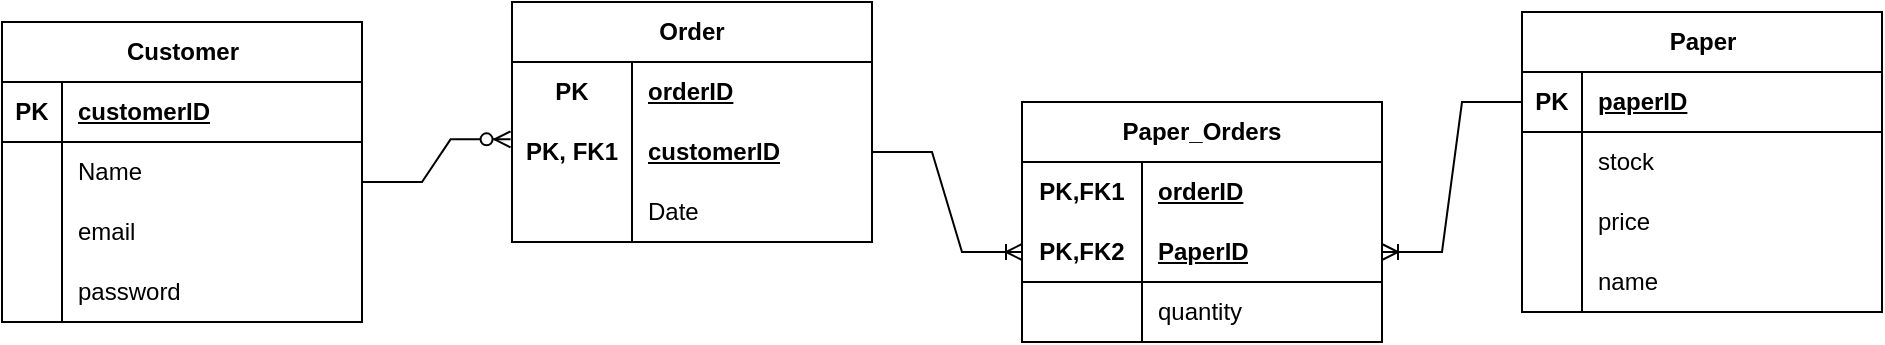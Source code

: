 <mxfile version="21.0.6" type="github"><diagram name="Page-1" id="k7zocP1yAgzSy9W6jYae"><mxGraphModel dx="1588" dy="860" grid="1" gridSize="10" guides="1" tooltips="1" connect="1" arrows="1" fold="1" page="1" pageScale="1" pageWidth="850" pageHeight="1100" math="0" shadow="0"><root><mxCell id="0"/><mxCell id="1" parent="0"/><mxCell id="48wFvjtFDHnNUfrWvh4f-1" value="Customer" style="shape=table;startSize=30;container=1;collapsible=1;childLayout=tableLayout;fixedRows=1;rowLines=0;fontStyle=1;align=center;resizeLast=1;html=1;" parent="1" vertex="1"><mxGeometry x="80" y="190" width="180" height="150" as="geometry"/></mxCell><mxCell id="48wFvjtFDHnNUfrWvh4f-2" value="" style="shape=tableRow;horizontal=0;startSize=0;swimlaneHead=0;swimlaneBody=0;fillColor=none;collapsible=0;dropTarget=0;points=[[0,0.5],[1,0.5]];portConstraint=eastwest;top=0;left=0;right=0;bottom=1;" parent="48wFvjtFDHnNUfrWvh4f-1" vertex="1"><mxGeometry y="30" width="180" height="30" as="geometry"/></mxCell><mxCell id="48wFvjtFDHnNUfrWvh4f-3" value="PK" style="shape=partialRectangle;connectable=0;fillColor=none;top=0;left=0;bottom=0;right=0;fontStyle=1;overflow=hidden;whiteSpace=wrap;html=1;" parent="48wFvjtFDHnNUfrWvh4f-2" vertex="1"><mxGeometry width="30" height="30" as="geometry"><mxRectangle width="30" height="30" as="alternateBounds"/></mxGeometry></mxCell><mxCell id="48wFvjtFDHnNUfrWvh4f-4" value="customerID" style="shape=partialRectangle;connectable=0;fillColor=none;top=0;left=0;bottom=0;right=0;align=left;spacingLeft=6;fontStyle=5;overflow=hidden;whiteSpace=wrap;html=1;" parent="48wFvjtFDHnNUfrWvh4f-2" vertex="1"><mxGeometry x="30" width="150" height="30" as="geometry"><mxRectangle width="150" height="30" as="alternateBounds"/></mxGeometry></mxCell><mxCell id="48wFvjtFDHnNUfrWvh4f-5" value="" style="shape=tableRow;horizontal=0;startSize=0;swimlaneHead=0;swimlaneBody=0;fillColor=none;collapsible=0;dropTarget=0;points=[[0,0.5],[1,0.5]];portConstraint=eastwest;top=0;left=0;right=0;bottom=0;" parent="48wFvjtFDHnNUfrWvh4f-1" vertex="1"><mxGeometry y="60" width="180" height="30" as="geometry"/></mxCell><mxCell id="48wFvjtFDHnNUfrWvh4f-6" value="" style="shape=partialRectangle;connectable=0;fillColor=none;top=0;left=0;bottom=0;right=0;editable=1;overflow=hidden;whiteSpace=wrap;html=1;" parent="48wFvjtFDHnNUfrWvh4f-5" vertex="1"><mxGeometry width="30" height="30" as="geometry"><mxRectangle width="30" height="30" as="alternateBounds"/></mxGeometry></mxCell><mxCell id="48wFvjtFDHnNUfrWvh4f-7" value="Name" style="shape=partialRectangle;connectable=0;fillColor=none;top=0;left=0;bottom=0;right=0;align=left;spacingLeft=6;overflow=hidden;whiteSpace=wrap;html=1;" parent="48wFvjtFDHnNUfrWvh4f-5" vertex="1"><mxGeometry x="30" width="150" height="30" as="geometry"><mxRectangle width="150" height="30" as="alternateBounds"/></mxGeometry></mxCell><mxCell id="48wFvjtFDHnNUfrWvh4f-8" value="" style="shape=tableRow;horizontal=0;startSize=0;swimlaneHead=0;swimlaneBody=0;fillColor=none;collapsible=0;dropTarget=0;points=[[0,0.5],[1,0.5]];portConstraint=eastwest;top=0;left=0;right=0;bottom=0;" parent="48wFvjtFDHnNUfrWvh4f-1" vertex="1"><mxGeometry y="90" width="180" height="30" as="geometry"/></mxCell><mxCell id="48wFvjtFDHnNUfrWvh4f-9" value="" style="shape=partialRectangle;connectable=0;fillColor=none;top=0;left=0;bottom=0;right=0;editable=1;overflow=hidden;whiteSpace=wrap;html=1;" parent="48wFvjtFDHnNUfrWvh4f-8" vertex="1"><mxGeometry width="30" height="30" as="geometry"><mxRectangle width="30" height="30" as="alternateBounds"/></mxGeometry></mxCell><mxCell id="48wFvjtFDHnNUfrWvh4f-10" value="email" style="shape=partialRectangle;connectable=0;fillColor=none;top=0;left=0;bottom=0;right=0;align=left;spacingLeft=6;overflow=hidden;whiteSpace=wrap;html=1;" parent="48wFvjtFDHnNUfrWvh4f-8" vertex="1"><mxGeometry x="30" width="150" height="30" as="geometry"><mxRectangle width="150" height="30" as="alternateBounds"/></mxGeometry></mxCell><mxCell id="48wFvjtFDHnNUfrWvh4f-11" value="" style="shape=tableRow;horizontal=0;startSize=0;swimlaneHead=0;swimlaneBody=0;fillColor=none;collapsible=0;dropTarget=0;points=[[0,0.5],[1,0.5]];portConstraint=eastwest;top=0;left=0;right=0;bottom=0;" parent="48wFvjtFDHnNUfrWvh4f-1" vertex="1"><mxGeometry y="120" width="180" height="30" as="geometry"/></mxCell><mxCell id="48wFvjtFDHnNUfrWvh4f-12" value="" style="shape=partialRectangle;connectable=0;fillColor=none;top=0;left=0;bottom=0;right=0;editable=1;overflow=hidden;whiteSpace=wrap;html=1;" parent="48wFvjtFDHnNUfrWvh4f-11" vertex="1"><mxGeometry width="30" height="30" as="geometry"><mxRectangle width="30" height="30" as="alternateBounds"/></mxGeometry></mxCell><mxCell id="48wFvjtFDHnNUfrWvh4f-13" value="password" style="shape=partialRectangle;connectable=0;fillColor=none;top=0;left=0;bottom=0;right=0;align=left;spacingLeft=6;overflow=hidden;whiteSpace=wrap;html=1;" parent="48wFvjtFDHnNUfrWvh4f-11" vertex="1"><mxGeometry x="30" width="150" height="30" as="geometry"><mxRectangle width="150" height="30" as="alternateBounds"/></mxGeometry></mxCell><mxCell id="48wFvjtFDHnNUfrWvh4f-14" value="" style="edgeStyle=entityRelationEdgeStyle;fontSize=12;html=1;endArrow=ERzeroToMany;endFill=1;rounded=0;entryX=-0.004;entryY=0.289;entryDx=0;entryDy=0;entryPerimeter=0;" parent="1" target="48wFvjtFDHnNUfrWvh4f-31" edge="1"><mxGeometry width="100" height="100" relative="1" as="geometry"><mxPoint x="260" y="270" as="sourcePoint"/><mxPoint x="390" y="270" as="targetPoint"/></mxGeometry></mxCell><mxCell id="48wFvjtFDHnNUfrWvh4f-15" value="Order" style="shape=table;startSize=30;container=1;collapsible=1;childLayout=tableLayout;fixedRows=1;rowLines=0;fontStyle=1;align=center;resizeLast=1;html=1;whiteSpace=wrap;" parent="1" vertex="1"><mxGeometry x="335" y="180" width="180" height="120" as="geometry"/></mxCell><mxCell id="48wFvjtFDHnNUfrWvh4f-16" value="" style="shape=tableRow;horizontal=0;startSize=0;swimlaneHead=0;swimlaneBody=0;fillColor=none;collapsible=0;dropTarget=0;points=[[0,0.5],[1,0.5]];portConstraint=eastwest;top=0;left=0;right=0;bottom=0;html=1;" parent="48wFvjtFDHnNUfrWvh4f-15" vertex="1"><mxGeometry y="30" width="180" height="30" as="geometry"/></mxCell><mxCell id="48wFvjtFDHnNUfrWvh4f-17" value="PK" style="shape=partialRectangle;connectable=0;fillColor=none;top=0;left=0;bottom=0;right=0;fontStyle=1;overflow=hidden;html=1;whiteSpace=wrap;" parent="48wFvjtFDHnNUfrWvh4f-16" vertex="1"><mxGeometry width="60" height="30" as="geometry"><mxRectangle width="60" height="30" as="alternateBounds"/></mxGeometry></mxCell><mxCell id="48wFvjtFDHnNUfrWvh4f-18" value="orderID" style="shape=partialRectangle;connectable=0;fillColor=none;top=0;left=0;bottom=0;right=0;align=left;spacingLeft=6;fontStyle=5;overflow=hidden;html=1;whiteSpace=wrap;" parent="48wFvjtFDHnNUfrWvh4f-16" vertex="1"><mxGeometry x="60" width="120" height="30" as="geometry"><mxRectangle width="120" height="30" as="alternateBounds"/></mxGeometry></mxCell><mxCell id="48wFvjtFDHnNUfrWvh4f-31" style="shape=tableRow;horizontal=0;startSize=0;swimlaneHead=0;swimlaneBody=0;fillColor=none;collapsible=0;dropTarget=0;points=[[0,0.5],[1,0.5]];portConstraint=eastwest;top=0;left=0;right=0;bottom=0;html=1;" parent="48wFvjtFDHnNUfrWvh4f-15" vertex="1"><mxGeometry y="60" width="180" height="30" as="geometry"/></mxCell><mxCell id="48wFvjtFDHnNUfrWvh4f-32" value="PK, FK1" style="shape=partialRectangle;connectable=0;fillColor=none;top=0;left=0;bottom=0;right=0;fontStyle=1;overflow=hidden;html=1;whiteSpace=wrap;" parent="48wFvjtFDHnNUfrWvh4f-31" vertex="1"><mxGeometry width="60" height="30" as="geometry"><mxRectangle width="60" height="30" as="alternateBounds"/></mxGeometry></mxCell><mxCell id="48wFvjtFDHnNUfrWvh4f-33" value="customerID" style="shape=partialRectangle;connectable=0;fillColor=none;top=0;left=0;bottom=0;right=0;align=left;spacingLeft=6;fontStyle=5;overflow=hidden;html=1;whiteSpace=wrap;" parent="48wFvjtFDHnNUfrWvh4f-31" vertex="1"><mxGeometry x="60" width="120" height="30" as="geometry"><mxRectangle width="120" height="30" as="alternateBounds"/></mxGeometry></mxCell><mxCell id="48wFvjtFDHnNUfrWvh4f-22" value="" style="shape=tableRow;horizontal=0;startSize=0;swimlaneHead=0;swimlaneBody=0;fillColor=none;collapsible=0;dropTarget=0;points=[[0,0.5],[1,0.5]];portConstraint=eastwest;top=0;left=0;right=0;bottom=0;html=1;" parent="48wFvjtFDHnNUfrWvh4f-15" vertex="1"><mxGeometry y="90" width="180" height="30" as="geometry"/></mxCell><mxCell id="48wFvjtFDHnNUfrWvh4f-23" value="" style="shape=partialRectangle;connectable=0;fillColor=none;top=0;left=0;bottom=0;right=0;editable=1;overflow=hidden;html=1;whiteSpace=wrap;" parent="48wFvjtFDHnNUfrWvh4f-22" vertex="1"><mxGeometry width="60" height="30" as="geometry"><mxRectangle width="60" height="30" as="alternateBounds"/></mxGeometry></mxCell><mxCell id="48wFvjtFDHnNUfrWvh4f-24" value="Date" style="shape=partialRectangle;connectable=0;fillColor=none;top=0;left=0;bottom=0;right=0;align=left;spacingLeft=6;overflow=hidden;html=1;whiteSpace=wrap;" parent="48wFvjtFDHnNUfrWvh4f-22" vertex="1"><mxGeometry x="60" width="120" height="30" as="geometry"><mxRectangle width="120" height="30" as="alternateBounds"/></mxGeometry></mxCell><mxCell id="48wFvjtFDHnNUfrWvh4f-34" value="Paper_Orders" style="shape=table;startSize=30;container=1;collapsible=1;childLayout=tableLayout;fixedRows=1;rowLines=0;fontStyle=1;align=center;resizeLast=1;html=1;whiteSpace=wrap;" parent="1" vertex="1"><mxGeometry x="590" y="230" width="180" height="120" as="geometry"/></mxCell><mxCell id="48wFvjtFDHnNUfrWvh4f-35" value="" style="shape=tableRow;horizontal=0;startSize=0;swimlaneHead=0;swimlaneBody=0;fillColor=none;collapsible=0;dropTarget=0;points=[[0,0.5],[1,0.5]];portConstraint=eastwest;top=0;left=0;right=0;bottom=0;html=1;" parent="48wFvjtFDHnNUfrWvh4f-34" vertex="1"><mxGeometry y="30" width="180" height="30" as="geometry"/></mxCell><mxCell id="48wFvjtFDHnNUfrWvh4f-36" value="PK,FK1" style="shape=partialRectangle;connectable=0;fillColor=none;top=0;left=0;bottom=0;right=0;fontStyle=1;overflow=hidden;html=1;whiteSpace=wrap;" parent="48wFvjtFDHnNUfrWvh4f-35" vertex="1"><mxGeometry width="60" height="30" as="geometry"><mxRectangle width="60" height="30" as="alternateBounds"/></mxGeometry></mxCell><mxCell id="48wFvjtFDHnNUfrWvh4f-37" value="orderID" style="shape=partialRectangle;connectable=0;fillColor=none;top=0;left=0;bottom=0;right=0;align=left;spacingLeft=6;fontStyle=5;overflow=hidden;html=1;whiteSpace=wrap;" parent="48wFvjtFDHnNUfrWvh4f-35" vertex="1"><mxGeometry x="60" width="120" height="30" as="geometry"><mxRectangle width="120" height="30" as="alternateBounds"/></mxGeometry></mxCell><mxCell id="48wFvjtFDHnNUfrWvh4f-38" value="" style="shape=tableRow;horizontal=0;startSize=0;swimlaneHead=0;swimlaneBody=0;fillColor=none;collapsible=0;dropTarget=0;points=[[0,0.5],[1,0.5]];portConstraint=eastwest;top=0;left=0;right=0;bottom=1;html=1;" parent="48wFvjtFDHnNUfrWvh4f-34" vertex="1"><mxGeometry y="60" width="180" height="30" as="geometry"/></mxCell><mxCell id="48wFvjtFDHnNUfrWvh4f-39" value="PK,FK2" style="shape=partialRectangle;connectable=0;fillColor=none;top=0;left=0;bottom=0;right=0;fontStyle=1;overflow=hidden;html=1;whiteSpace=wrap;" parent="48wFvjtFDHnNUfrWvh4f-38" vertex="1"><mxGeometry width="60" height="30" as="geometry"><mxRectangle width="60" height="30" as="alternateBounds"/></mxGeometry></mxCell><mxCell id="48wFvjtFDHnNUfrWvh4f-40" value="PaperID" style="shape=partialRectangle;connectable=0;fillColor=none;top=0;left=0;bottom=0;right=0;align=left;spacingLeft=6;fontStyle=5;overflow=hidden;html=1;whiteSpace=wrap;" parent="48wFvjtFDHnNUfrWvh4f-38" vertex="1"><mxGeometry x="60" width="120" height="30" as="geometry"><mxRectangle width="120" height="30" as="alternateBounds"/></mxGeometry></mxCell><mxCell id="48wFvjtFDHnNUfrWvh4f-41" value="" style="shape=tableRow;horizontal=0;startSize=0;swimlaneHead=0;swimlaneBody=0;fillColor=none;collapsible=0;dropTarget=0;points=[[0,0.5],[1,0.5]];portConstraint=eastwest;top=0;left=0;right=0;bottom=0;html=1;" parent="48wFvjtFDHnNUfrWvh4f-34" vertex="1"><mxGeometry y="90" width="180" height="30" as="geometry"/></mxCell><mxCell id="48wFvjtFDHnNUfrWvh4f-42" value="" style="shape=partialRectangle;connectable=0;fillColor=none;top=0;left=0;bottom=0;right=0;editable=1;overflow=hidden;html=1;whiteSpace=wrap;" parent="48wFvjtFDHnNUfrWvh4f-41" vertex="1"><mxGeometry width="60" height="30" as="geometry"><mxRectangle width="60" height="30" as="alternateBounds"/></mxGeometry></mxCell><mxCell id="48wFvjtFDHnNUfrWvh4f-43" value="quantity" style="shape=partialRectangle;connectable=0;fillColor=none;top=0;left=0;bottom=0;right=0;align=left;spacingLeft=6;overflow=hidden;html=1;whiteSpace=wrap;" parent="48wFvjtFDHnNUfrWvh4f-41" vertex="1"><mxGeometry x="60" width="120" height="30" as="geometry"><mxRectangle width="120" height="30" as="alternateBounds"/></mxGeometry></mxCell><mxCell id="48wFvjtFDHnNUfrWvh4f-47" value="" style="edgeStyle=entityRelationEdgeStyle;fontSize=12;html=1;endArrow=ERoneToMany;rounded=0;exitX=1;exitY=0.5;exitDx=0;exitDy=0;" parent="1" source="48wFvjtFDHnNUfrWvh4f-31" target="48wFvjtFDHnNUfrWvh4f-38" edge="1"><mxGeometry width="100" height="100" relative="1" as="geometry"><mxPoint x="530" y="280" as="sourcePoint"/><mxPoint x="630" y="180" as="targetPoint"/></mxGeometry></mxCell><mxCell id="6PO7pLTeDkpSCOz7yJrR-1" value="Paper" style="shape=table;startSize=30;container=1;collapsible=1;childLayout=tableLayout;fixedRows=1;rowLines=0;fontStyle=1;align=center;resizeLast=1;html=1;" vertex="1" parent="1"><mxGeometry x="840" y="185" width="180" height="150" as="geometry"/></mxCell><mxCell id="6PO7pLTeDkpSCOz7yJrR-2" value="" style="shape=tableRow;horizontal=0;startSize=0;swimlaneHead=0;swimlaneBody=0;fillColor=none;collapsible=0;dropTarget=0;points=[[0,0.5],[1,0.5]];portConstraint=eastwest;top=0;left=0;right=0;bottom=1;" vertex="1" parent="6PO7pLTeDkpSCOz7yJrR-1"><mxGeometry y="30" width="180" height="30" as="geometry"/></mxCell><mxCell id="6PO7pLTeDkpSCOz7yJrR-3" value="PK" style="shape=partialRectangle;connectable=0;fillColor=none;top=0;left=0;bottom=0;right=0;fontStyle=1;overflow=hidden;whiteSpace=wrap;html=1;" vertex="1" parent="6PO7pLTeDkpSCOz7yJrR-2"><mxGeometry width="30" height="30" as="geometry"><mxRectangle width="30" height="30" as="alternateBounds"/></mxGeometry></mxCell><mxCell id="6PO7pLTeDkpSCOz7yJrR-4" value="paperID" style="shape=partialRectangle;connectable=0;fillColor=none;top=0;left=0;bottom=0;right=0;align=left;spacingLeft=6;fontStyle=5;overflow=hidden;whiteSpace=wrap;html=1;" vertex="1" parent="6PO7pLTeDkpSCOz7yJrR-2"><mxGeometry x="30" width="150" height="30" as="geometry"><mxRectangle width="150" height="30" as="alternateBounds"/></mxGeometry></mxCell><mxCell id="6PO7pLTeDkpSCOz7yJrR-5" value="" style="shape=tableRow;horizontal=0;startSize=0;swimlaneHead=0;swimlaneBody=0;fillColor=none;collapsible=0;dropTarget=0;points=[[0,0.5],[1,0.5]];portConstraint=eastwest;top=0;left=0;right=0;bottom=0;" vertex="1" parent="6PO7pLTeDkpSCOz7yJrR-1"><mxGeometry y="60" width="180" height="30" as="geometry"/></mxCell><mxCell id="6PO7pLTeDkpSCOz7yJrR-6" value="" style="shape=partialRectangle;connectable=0;fillColor=none;top=0;left=0;bottom=0;right=0;editable=1;overflow=hidden;whiteSpace=wrap;html=1;" vertex="1" parent="6PO7pLTeDkpSCOz7yJrR-5"><mxGeometry width="30" height="30" as="geometry"><mxRectangle width="30" height="30" as="alternateBounds"/></mxGeometry></mxCell><mxCell id="6PO7pLTeDkpSCOz7yJrR-7" value="stock" style="shape=partialRectangle;connectable=0;fillColor=none;top=0;left=0;bottom=0;right=0;align=left;spacingLeft=6;overflow=hidden;whiteSpace=wrap;html=1;" vertex="1" parent="6PO7pLTeDkpSCOz7yJrR-5"><mxGeometry x="30" width="150" height="30" as="geometry"><mxRectangle width="150" height="30" as="alternateBounds"/></mxGeometry></mxCell><mxCell id="6PO7pLTeDkpSCOz7yJrR-8" value="" style="shape=tableRow;horizontal=0;startSize=0;swimlaneHead=0;swimlaneBody=0;fillColor=none;collapsible=0;dropTarget=0;points=[[0,0.5],[1,0.5]];portConstraint=eastwest;top=0;left=0;right=0;bottom=0;" vertex="1" parent="6PO7pLTeDkpSCOz7yJrR-1"><mxGeometry y="90" width="180" height="30" as="geometry"/></mxCell><mxCell id="6PO7pLTeDkpSCOz7yJrR-9" value="" style="shape=partialRectangle;connectable=0;fillColor=none;top=0;left=0;bottom=0;right=0;editable=1;overflow=hidden;whiteSpace=wrap;html=1;" vertex="1" parent="6PO7pLTeDkpSCOz7yJrR-8"><mxGeometry width="30" height="30" as="geometry"><mxRectangle width="30" height="30" as="alternateBounds"/></mxGeometry></mxCell><mxCell id="6PO7pLTeDkpSCOz7yJrR-10" value="price" style="shape=partialRectangle;connectable=0;fillColor=none;top=0;left=0;bottom=0;right=0;align=left;spacingLeft=6;overflow=hidden;whiteSpace=wrap;html=1;" vertex="1" parent="6PO7pLTeDkpSCOz7yJrR-8"><mxGeometry x="30" width="150" height="30" as="geometry"><mxRectangle width="150" height="30" as="alternateBounds"/></mxGeometry></mxCell><mxCell id="6PO7pLTeDkpSCOz7yJrR-11" value="" style="shape=tableRow;horizontal=0;startSize=0;swimlaneHead=0;swimlaneBody=0;fillColor=none;collapsible=0;dropTarget=0;points=[[0,0.5],[1,0.5]];portConstraint=eastwest;top=0;left=0;right=0;bottom=0;" vertex="1" parent="6PO7pLTeDkpSCOz7yJrR-1"><mxGeometry y="120" width="180" height="30" as="geometry"/></mxCell><mxCell id="6PO7pLTeDkpSCOz7yJrR-12" value="" style="shape=partialRectangle;connectable=0;fillColor=none;top=0;left=0;bottom=0;right=0;editable=1;overflow=hidden;whiteSpace=wrap;html=1;" vertex="1" parent="6PO7pLTeDkpSCOz7yJrR-11"><mxGeometry width="30" height="30" as="geometry"><mxRectangle width="30" height="30" as="alternateBounds"/></mxGeometry></mxCell><mxCell id="6PO7pLTeDkpSCOz7yJrR-13" value="name" style="shape=partialRectangle;connectable=0;fillColor=none;top=0;left=0;bottom=0;right=0;align=left;spacingLeft=6;overflow=hidden;whiteSpace=wrap;html=1;" vertex="1" parent="6PO7pLTeDkpSCOz7yJrR-11"><mxGeometry x="30" width="150" height="30" as="geometry"><mxRectangle width="150" height="30" as="alternateBounds"/></mxGeometry></mxCell><mxCell id="6PO7pLTeDkpSCOz7yJrR-14" value="" style="edgeStyle=entityRelationEdgeStyle;fontSize=12;html=1;endArrow=ERoneToMany;rounded=0;entryX=1;entryY=0.5;entryDx=0;entryDy=0;exitX=0;exitY=0.5;exitDx=0;exitDy=0;" edge="1" parent="1" source="6PO7pLTeDkpSCOz7yJrR-2" target="48wFvjtFDHnNUfrWvh4f-38"><mxGeometry width="100" height="100" relative="1" as="geometry"><mxPoint x="790" y="460" as="sourcePoint"/><mxPoint x="890" y="360" as="targetPoint"/></mxGeometry></mxCell></root></mxGraphModel></diagram></mxfile>